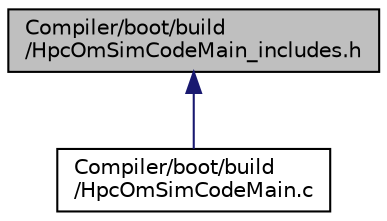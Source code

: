 digraph "Compiler/boot/build/HpcOmSimCodeMain_includes.h"
{
  edge [fontname="Helvetica",fontsize="10",labelfontname="Helvetica",labelfontsize="10"];
  node [fontname="Helvetica",fontsize="10",shape=record];
  Node22 [label="Compiler/boot/build\l/HpcOmSimCodeMain_includes.h",height=0.2,width=0.4,color="black", fillcolor="grey75", style="filled", fontcolor="black"];
  Node22 -> Node23 [dir="back",color="midnightblue",fontsize="10",style="solid",fontname="Helvetica"];
  Node23 [label="Compiler/boot/build\l/HpcOmSimCodeMain.c",height=0.2,width=0.4,color="black", fillcolor="white", style="filled",URL="$d6/d3a/_hpc_om_sim_code_main_8c.html"];
}
